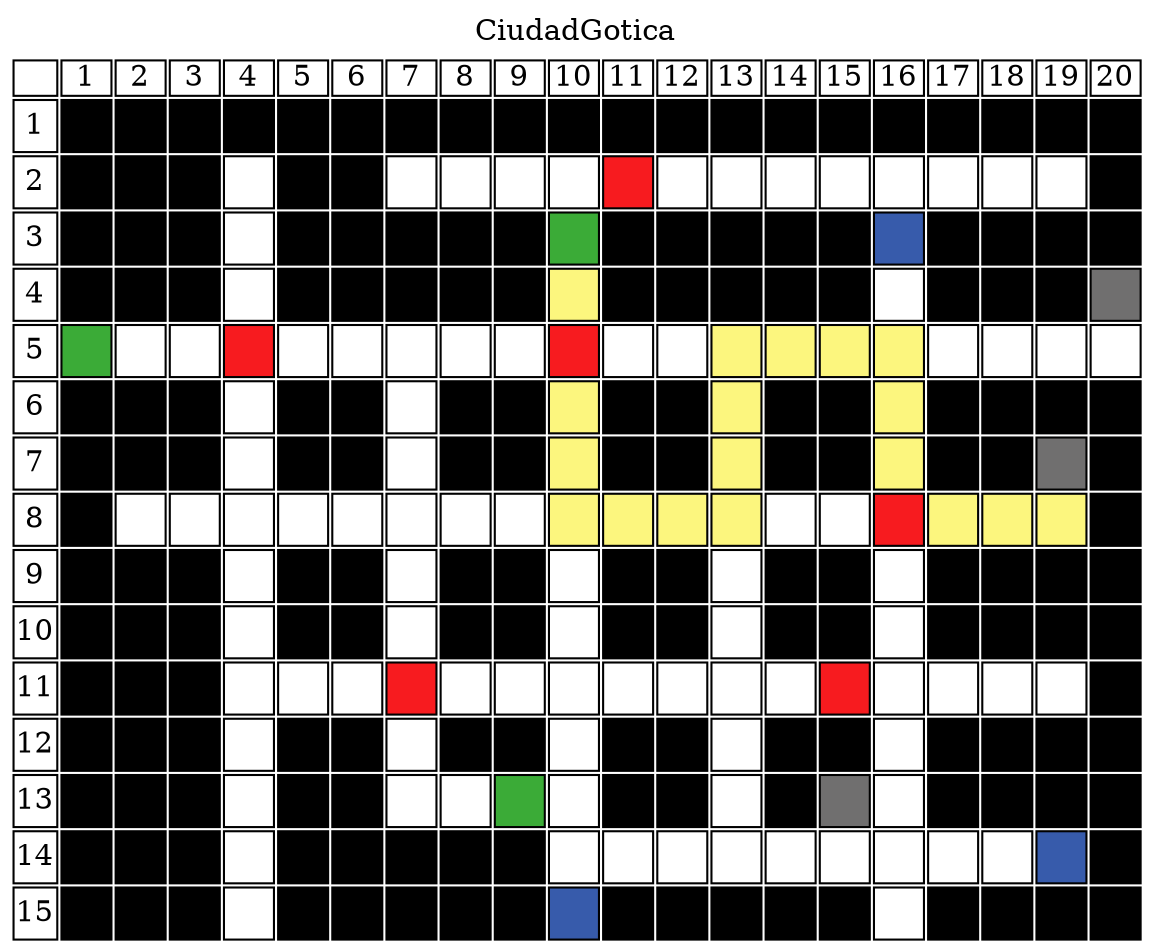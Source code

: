   
                    digraph html {
                    labelloc="t";
                    label="CiudadGotica";
                    tabla [shape=none, margin=0, label=<
                    <TABLE BORDER="0" CELLBORDER="1" CELLSPACING="2" CELLPADDING="4">
<TR>
<TD CELLPADDING="0.1"></TD>
<TD CELLPADDING="0.1">1</TD>
<TD CELLPADDING="0.1">2</TD>
<TD CELLPADDING="0.1">3</TD>
<TD CELLPADDING="0.1">4</TD>
<TD CELLPADDING="0.1">5</TD>
<TD CELLPADDING="0.1">6</TD>
<TD CELLPADDING="0.1">7</TD>
<TD CELLPADDING="0.1">8</TD>
<TD CELLPADDING="0.1">9</TD>
<TD CELLPADDING="0.1">10</TD>
<TD CELLPADDING="0.1">11</TD>
<TD CELLPADDING="0.1">12</TD>
<TD CELLPADDING="0.1">13</TD>
<TD CELLPADDING="0.1">14</TD>
<TD CELLPADDING="0.1">15</TD>
<TD CELLPADDING="0.1">16</TD>
<TD CELLPADDING="0.1">17</TD>
<TD CELLPADDING="0.1">18</TD>
<TD CELLPADDING="0.1">19</TD>
<TD CELLPADDING="0.1">20</TD>
</TR>
<TR><TD CELLPADDING="0.1">1</TD>
<TD BGCOLOR="black">   </TD>
<TD BGCOLOR="black">   </TD>
<TD BGCOLOR="black">   </TD>
<TD BGCOLOR="black">   </TD>
<TD BGCOLOR="black">   </TD>
<TD BGCOLOR="black">   </TD>
<TD BGCOLOR="black">   </TD>
<TD BGCOLOR="black">   </TD>
<TD BGCOLOR="black">   </TD>
<TD BGCOLOR="black">   </TD>
<TD BGCOLOR="black">   </TD>
<TD BGCOLOR="black">   </TD>
<TD BGCOLOR="black">   </TD>
<TD BGCOLOR="black">   </TD>
<TD BGCOLOR="black">   </TD>
<TD BGCOLOR="black">   </TD>
<TD BGCOLOR="black">   </TD>
<TD BGCOLOR="black">   </TD>
<TD BGCOLOR="black">   </TD>
<TD BGCOLOR="black">   </TD>
</TR>
<TR><TD CELLPADDING="0.1">2</TD>
<TD BGCOLOR="black">   </TD>
<TD BGCOLOR="black">   </TD>
<TD BGCOLOR="black">   </TD>
<TD>   </TD>
<TD BGCOLOR="black">   </TD>
<TD BGCOLOR="black">   </TD>
<TD>   </TD>
<TD>   </TD>
<TD>   </TD>
<TD>   </TD>
<TD BGCOLOR="#f71b1f">   </TD>
<TD>   </TD>
<TD>   </TD>
<TD>   </TD>
<TD>   </TD>
<TD>   </TD>
<TD>   </TD>
<TD>   </TD>
<TD>   </TD>
<TD BGCOLOR="black">   </TD>
</TR>
<TR><TD CELLPADDING="0.1">3</TD>
<TD BGCOLOR="black">   </TD>
<TD BGCOLOR="black">   </TD>
<TD BGCOLOR="black">   </TD>
<TD>   </TD>
<TD BGCOLOR="black">   </TD>
<TD BGCOLOR="black">   </TD>
<TD BGCOLOR="black">   </TD>
<TD BGCOLOR="black">   </TD>
<TD BGCOLOR="black">   </TD>
<TD BGCOLOR="#3bab37">   </TD>
<TD BGCOLOR="black">   </TD>
<TD BGCOLOR="black">   </TD>
<TD BGCOLOR="black">   </TD>
<TD BGCOLOR="black">   </TD>
<TD BGCOLOR="black">   </TD>
<TD BGCOLOR="#375bab">   </TD>
<TD BGCOLOR="black">   </TD>
<TD BGCOLOR="black">   </TD>
<TD BGCOLOR="black">   </TD>
<TD BGCOLOR="black">   </TD>
</TR>
<TR><TD CELLPADDING="0.1">4</TD>
<TD BGCOLOR="black">   </TD>
<TD BGCOLOR="black">   </TD>
<TD BGCOLOR="black">   </TD>
<TD>   </TD>
<TD BGCOLOR="black">   </TD>
<TD BGCOLOR="black">   </TD>
<TD BGCOLOR="black">   </TD>
<TD BGCOLOR="black">   </TD>
<TD BGCOLOR="black">   </TD>
<TD BGCOLOR = "#fcf67e">   </TD>
<TD BGCOLOR="black">   </TD>
<TD BGCOLOR="black">   </TD>
<TD BGCOLOR="black">   </TD>
<TD BGCOLOR="black">   </TD>
<TD BGCOLOR="black">   </TD>
<TD>   </TD>
<TD BGCOLOR="black">   </TD>
<TD BGCOLOR="black">   </TD>
<TD BGCOLOR="black">   </TD>
<TD BGCOLOR="#706f6f">   </TD>
</TR>
<TR><TD CELLPADDING="0.1">5</TD>
<TD BGCOLOR="#3bab37">   </TD>
<TD>   </TD>
<TD>   </TD>
<TD BGCOLOR="#f71b1f">   </TD>
<TD>   </TD>
<TD>   </TD>
<TD>   </TD>
<TD>   </TD>
<TD>   </TD>
<TD BGCOLOR="#f71b1f">   </TD>
<TD>   </TD>
<TD>   </TD>
<TD BGCOLOR = "#fcf67e">   </TD>
<TD BGCOLOR = "#fcf67e">   </TD>
<TD BGCOLOR = "#fcf67e">   </TD>
<TD BGCOLOR = "#fcf67e">   </TD>
<TD>   </TD>
<TD>   </TD>
<TD>   </TD>
<TD>   </TD>
</TR>
<TR><TD CELLPADDING="0.1">6</TD>
<TD BGCOLOR="black">   </TD>
<TD BGCOLOR="black">   </TD>
<TD BGCOLOR="black">   </TD>
<TD>   </TD>
<TD BGCOLOR="black">   </TD>
<TD BGCOLOR="black">   </TD>
<TD>   </TD>
<TD BGCOLOR="black">   </TD>
<TD BGCOLOR="black">   </TD>
<TD BGCOLOR = "#fcf67e">   </TD>
<TD BGCOLOR="black">   </TD>
<TD BGCOLOR="black">   </TD>
<TD BGCOLOR = "#fcf67e">   </TD>
<TD BGCOLOR="black">   </TD>
<TD BGCOLOR="black">   </TD>
<TD BGCOLOR = "#fcf67e">   </TD>
<TD BGCOLOR="black">   </TD>
<TD BGCOLOR="black">   </TD>
<TD BGCOLOR="black">   </TD>
<TD BGCOLOR="black">   </TD>
</TR>
<TR><TD CELLPADDING="0.1">7</TD>
<TD BGCOLOR="black">   </TD>
<TD BGCOLOR="black">   </TD>
<TD BGCOLOR="black">   </TD>
<TD>   </TD>
<TD BGCOLOR="black">   </TD>
<TD BGCOLOR="black">   </TD>
<TD>   </TD>
<TD BGCOLOR="black">   </TD>
<TD BGCOLOR="black">   </TD>
<TD BGCOLOR = "#fcf67e">   </TD>
<TD BGCOLOR="black">   </TD>
<TD BGCOLOR="black">   </TD>
<TD BGCOLOR = "#fcf67e">   </TD>
<TD BGCOLOR="black">   </TD>
<TD BGCOLOR="black">   </TD>
<TD BGCOLOR = "#fcf67e">   </TD>
<TD BGCOLOR="black">   </TD>
<TD BGCOLOR="black">   </TD>
<TD BGCOLOR="#706f6f">   </TD>
<TD BGCOLOR="black">   </TD>
</TR>
<TR><TD CELLPADDING="0.1">8</TD>
<TD BGCOLOR="black">   </TD>
<TD>   </TD>
<TD>   </TD>
<TD>   </TD>
<TD>   </TD>
<TD>   </TD>
<TD>   </TD>
<TD>   </TD>
<TD>   </TD>
<TD BGCOLOR = "#fcf67e">   </TD>
<TD BGCOLOR = "#fcf67e">   </TD>
<TD BGCOLOR = "#fcf67e">   </TD>
<TD BGCOLOR = "#fcf67e">   </TD>
<TD>   </TD>
<TD>   </TD>
<TD BGCOLOR="#f71b1f">   </TD>
<TD BGCOLOR = "#fcf67e">   </TD>
<TD BGCOLOR = "#fcf67e">   </TD>
<TD BGCOLOR = "#fcf67e">   </TD>
<TD BGCOLOR="black">   </TD>
</TR>
<TR><TD CELLPADDING="0.1">9</TD>
<TD BGCOLOR="black">   </TD>
<TD BGCOLOR="black">   </TD>
<TD BGCOLOR="black">   </TD>
<TD>   </TD>
<TD BGCOLOR="black">   </TD>
<TD BGCOLOR="black">   </TD>
<TD>   </TD>
<TD BGCOLOR="black">   </TD>
<TD BGCOLOR="black">   </TD>
<TD>   </TD>
<TD BGCOLOR="black">   </TD>
<TD BGCOLOR="black">   </TD>
<TD>   </TD>
<TD BGCOLOR="black">   </TD>
<TD BGCOLOR="black">   </TD>
<TD>   </TD>
<TD BGCOLOR="black">   </TD>
<TD BGCOLOR="black">   </TD>
<TD BGCOLOR="black">   </TD>
<TD BGCOLOR="black">   </TD>
</TR>
<TR><TD CELLPADDING="0.1">10</TD>
<TD BGCOLOR="black">   </TD>
<TD BGCOLOR="black">   </TD>
<TD BGCOLOR="black">   </TD>
<TD>   </TD>
<TD BGCOLOR="black">   </TD>
<TD BGCOLOR="black">   </TD>
<TD>   </TD>
<TD BGCOLOR="black">   </TD>
<TD BGCOLOR="black">   </TD>
<TD>   </TD>
<TD BGCOLOR="black">   </TD>
<TD BGCOLOR="black">   </TD>
<TD>   </TD>
<TD BGCOLOR="black">   </TD>
<TD BGCOLOR="black">   </TD>
<TD>   </TD>
<TD BGCOLOR="black">   </TD>
<TD BGCOLOR="black">   </TD>
<TD BGCOLOR="black">   </TD>
<TD BGCOLOR="black">   </TD>
</TR>
<TR><TD CELLPADDING="0.1">11</TD>
<TD BGCOLOR="black">   </TD>
<TD BGCOLOR="black">   </TD>
<TD BGCOLOR="black">   </TD>
<TD>   </TD>
<TD>   </TD>
<TD>   </TD>
<TD BGCOLOR="#f71b1f">   </TD>
<TD>   </TD>
<TD>   </TD>
<TD>   </TD>
<TD>   </TD>
<TD>   </TD>
<TD>   </TD>
<TD>   </TD>
<TD BGCOLOR="#f71b1f">   </TD>
<TD>   </TD>
<TD>   </TD>
<TD>   </TD>
<TD>   </TD>
<TD BGCOLOR="black">   </TD>
</TR>
<TR><TD CELLPADDING="0.1">12</TD>
<TD BGCOLOR="black">   </TD>
<TD BGCOLOR="black">   </TD>
<TD BGCOLOR="black">   </TD>
<TD>   </TD>
<TD BGCOLOR="black">   </TD>
<TD BGCOLOR="black">   </TD>
<TD>   </TD>
<TD BGCOLOR="black">   </TD>
<TD BGCOLOR="black">   </TD>
<TD>   </TD>
<TD BGCOLOR="black">   </TD>
<TD BGCOLOR="black">   </TD>
<TD>   </TD>
<TD BGCOLOR="black">   </TD>
<TD BGCOLOR="black">   </TD>
<TD>   </TD>
<TD BGCOLOR="black">   </TD>
<TD BGCOLOR="black">   </TD>
<TD BGCOLOR="black">   </TD>
<TD BGCOLOR="black">   </TD>
</TR>
<TR><TD CELLPADDING="0.1">13</TD>
<TD BGCOLOR="black">   </TD>
<TD BGCOLOR="black">   </TD>
<TD BGCOLOR="black">   </TD>
<TD>   </TD>
<TD BGCOLOR="black">   </TD>
<TD BGCOLOR="black">   </TD>
<TD>   </TD>
<TD>   </TD>
<TD BGCOLOR="#3bab37">   </TD>
<TD>   </TD>
<TD BGCOLOR="black">   </TD>
<TD BGCOLOR="black">   </TD>
<TD>   </TD>
<TD BGCOLOR="black">   </TD>
<TD BGCOLOR="#706f6f">   </TD>
<TD>   </TD>
<TD BGCOLOR="black">   </TD>
<TD BGCOLOR="black">   </TD>
<TD BGCOLOR="black">   </TD>
<TD BGCOLOR="black">   </TD>
</TR>
<TR><TD CELLPADDING="0.1">14</TD>
<TD BGCOLOR="black">   </TD>
<TD BGCOLOR="black">   </TD>
<TD BGCOLOR="black">   </TD>
<TD>   </TD>
<TD BGCOLOR="black">   </TD>
<TD BGCOLOR="black">   </TD>
<TD BGCOLOR="black">   </TD>
<TD BGCOLOR="black">   </TD>
<TD BGCOLOR="black">   </TD>
<TD>   </TD>
<TD>   </TD>
<TD>   </TD>
<TD>   </TD>
<TD>   </TD>
<TD>   </TD>
<TD>   </TD>
<TD>   </TD>
<TD>   </TD>
<TD BGCOLOR="#375bab">   </TD>
<TD BGCOLOR="black">   </TD>
</TR>
<TR><TD CELLPADDING="0.1">15</TD>
<TD BGCOLOR="black">   </TD>
<TD BGCOLOR="black">   </TD>
<TD BGCOLOR="black">   </TD>
<TD>   </TD>
<TD BGCOLOR="black">   </TD>
<TD BGCOLOR="black">   </TD>
<TD BGCOLOR="black">   </TD>
<TD BGCOLOR="black">   </TD>
<TD BGCOLOR="black">   </TD>
<TD BGCOLOR="#375bab">   </TD>
<TD BGCOLOR="black">   </TD>
<TD BGCOLOR="black">   </TD>
<TD BGCOLOR="black">   </TD>
<TD BGCOLOR="black">   </TD>
<TD BGCOLOR="black">   </TD>
<TD>   </TD>
<TD BGCOLOR="black">   </TD>
<TD BGCOLOR="black">   </TD>
<TD BGCOLOR="black">   </TD>
<TD BGCOLOR="black">   </TD>
</TR>
</TABLE>>];}
